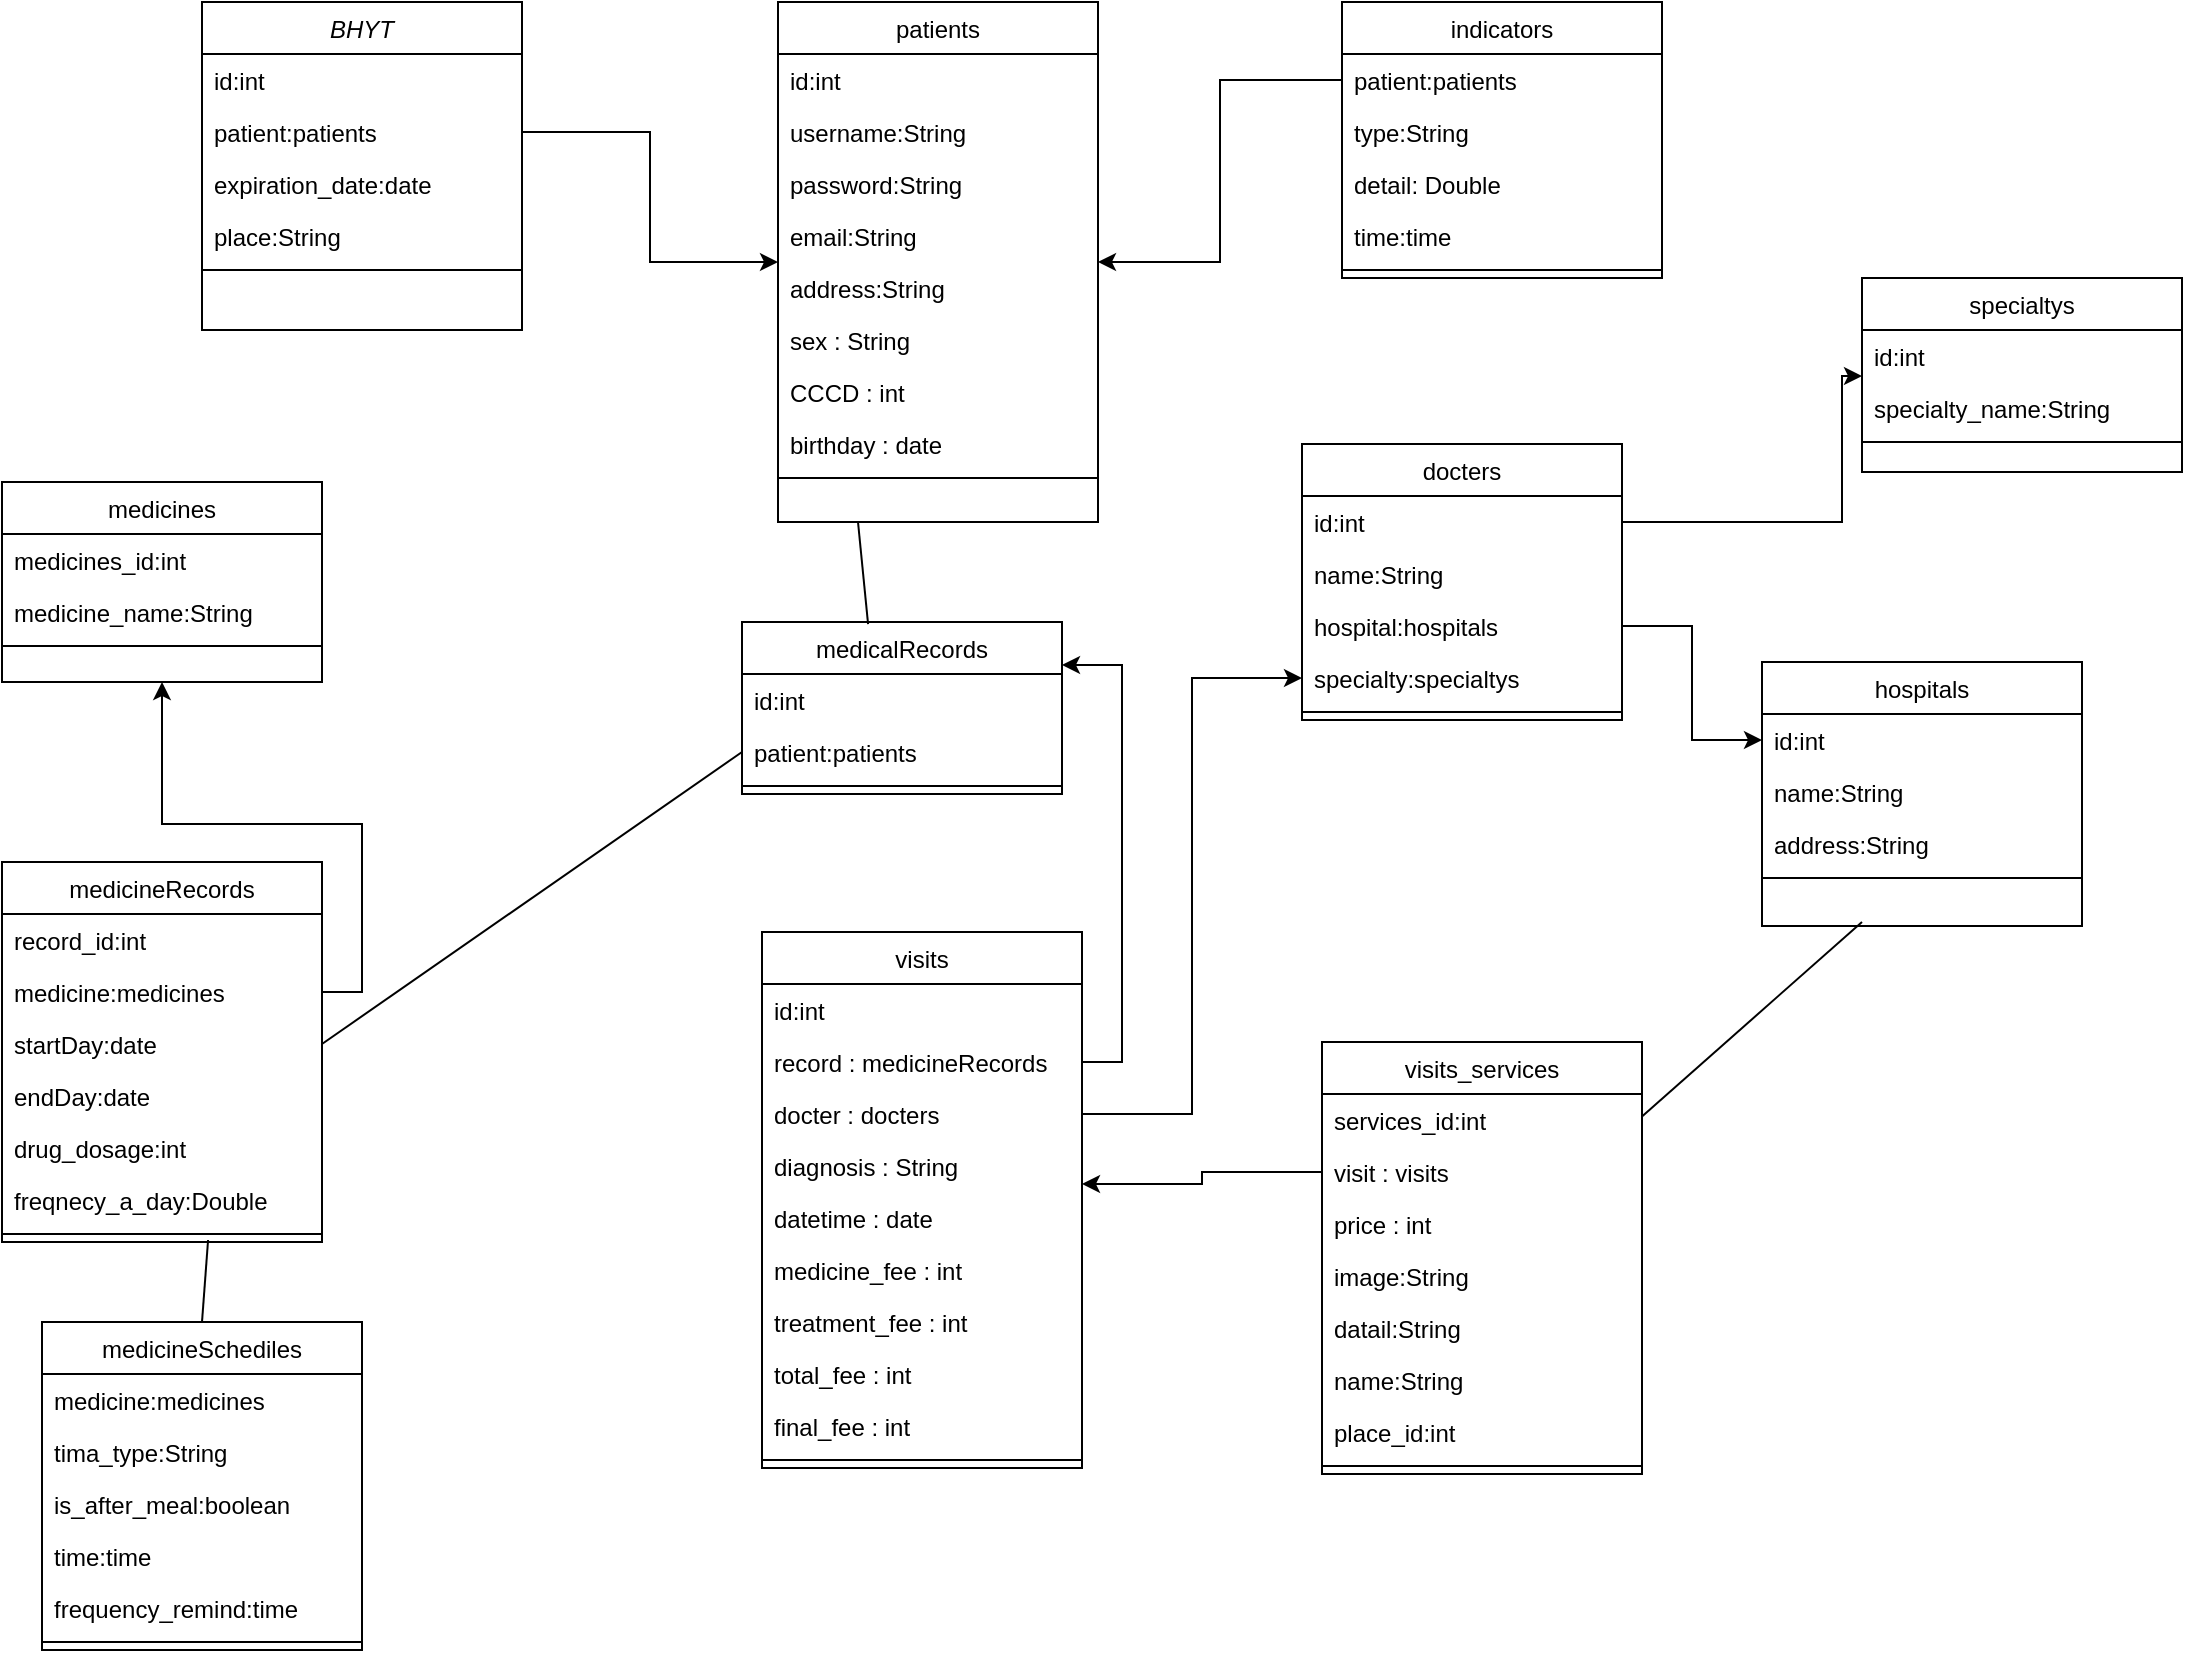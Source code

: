 <mxfile version="16.2.4" type="github">
  <diagram id="C5RBs43oDa-KdzZeNtuy" name="Page-1">
    <mxGraphModel dx="1422" dy="747" grid="1" gridSize="10" guides="1" tooltips="1" connect="1" arrows="1" fold="1" page="1" pageScale="1" pageWidth="827" pageHeight="1169" math="0" shadow="0">
      <root>
        <mxCell id="WIyWlLk6GJQsqaUBKTNV-0" />
        <mxCell id="WIyWlLk6GJQsqaUBKTNV-1" parent="WIyWlLk6GJQsqaUBKTNV-0" />
        <mxCell id="zkfFHV4jXpPFQw0GAbJ--0" value="BHYT" style="swimlane;fontStyle=2;align=center;verticalAlign=top;childLayout=stackLayout;horizontal=1;startSize=26;horizontalStack=0;resizeParent=1;resizeLast=0;collapsible=1;marginBottom=0;rounded=0;shadow=0;strokeWidth=1;" parent="WIyWlLk6GJQsqaUBKTNV-1" vertex="1">
          <mxGeometry x="220" y="120" width="160" height="164" as="geometry">
            <mxRectangle x="230" y="140" width="160" height="26" as="alternateBounds" />
          </mxGeometry>
        </mxCell>
        <mxCell id="zkfFHV4jXpPFQw0GAbJ--1" value="id:int&#xa;" style="text;align=left;verticalAlign=top;spacingLeft=4;spacingRight=4;overflow=hidden;rotatable=0;points=[[0,0.5],[1,0.5]];portConstraint=eastwest;" parent="zkfFHV4jXpPFQw0GAbJ--0" vertex="1">
          <mxGeometry y="26" width="160" height="26" as="geometry" />
        </mxCell>
        <mxCell id="zkfFHV4jXpPFQw0GAbJ--2" value="patient:patients" style="text;align=left;verticalAlign=top;spacingLeft=4;spacingRight=4;overflow=hidden;rotatable=0;points=[[0,0.5],[1,0.5]];portConstraint=eastwest;rounded=0;shadow=0;html=0;" parent="zkfFHV4jXpPFQw0GAbJ--0" vertex="1">
          <mxGeometry y="52" width="160" height="26" as="geometry" />
        </mxCell>
        <mxCell id="zkfFHV4jXpPFQw0GAbJ--3" value="expiration_date:date" style="text;align=left;verticalAlign=top;spacingLeft=4;spacingRight=4;overflow=hidden;rotatable=0;points=[[0,0.5],[1,0.5]];portConstraint=eastwest;rounded=0;shadow=0;html=0;" parent="zkfFHV4jXpPFQw0GAbJ--0" vertex="1">
          <mxGeometry y="78" width="160" height="26" as="geometry" />
        </mxCell>
        <mxCell id="OM--83nxWAdjc1BqshX6-1" value="place:String" style="text;align=left;verticalAlign=top;spacingLeft=4;spacingRight=4;overflow=hidden;rotatable=0;points=[[0,0.5],[1,0.5]];portConstraint=eastwest;rounded=0;shadow=0;html=0;" vertex="1" parent="zkfFHV4jXpPFQw0GAbJ--0">
          <mxGeometry y="104" width="160" height="26" as="geometry" />
        </mxCell>
        <mxCell id="zkfFHV4jXpPFQw0GAbJ--4" value="" style="line;html=1;strokeWidth=1;align=left;verticalAlign=middle;spacingTop=-1;spacingLeft=3;spacingRight=3;rotatable=0;labelPosition=right;points=[];portConstraint=eastwest;" parent="zkfFHV4jXpPFQw0GAbJ--0" vertex="1">
          <mxGeometry y="130" width="160" height="8" as="geometry" />
        </mxCell>
        <mxCell id="zkfFHV4jXpPFQw0GAbJ--6" value="medicines" style="swimlane;fontStyle=0;align=center;verticalAlign=top;childLayout=stackLayout;horizontal=1;startSize=26;horizontalStack=0;resizeParent=1;resizeLast=0;collapsible=1;marginBottom=0;rounded=0;shadow=0;strokeWidth=1;" parent="WIyWlLk6GJQsqaUBKTNV-1" vertex="1">
          <mxGeometry x="120" y="360" width="160" height="100" as="geometry">
            <mxRectangle x="130" y="380" width="160" height="26" as="alternateBounds" />
          </mxGeometry>
        </mxCell>
        <mxCell id="zkfFHV4jXpPFQw0GAbJ--7" value="medicines_id:int" style="text;align=left;verticalAlign=top;spacingLeft=4;spacingRight=4;overflow=hidden;rotatable=0;points=[[0,0.5],[1,0.5]];portConstraint=eastwest;" parent="zkfFHV4jXpPFQw0GAbJ--6" vertex="1">
          <mxGeometry y="26" width="160" height="26" as="geometry" />
        </mxCell>
        <mxCell id="zkfFHV4jXpPFQw0GAbJ--8" value="medicine_name:String" style="text;align=left;verticalAlign=top;spacingLeft=4;spacingRight=4;overflow=hidden;rotatable=0;points=[[0,0.5],[1,0.5]];portConstraint=eastwest;rounded=0;shadow=0;html=0;" parent="zkfFHV4jXpPFQw0GAbJ--6" vertex="1">
          <mxGeometry y="52" width="160" height="26" as="geometry" />
        </mxCell>
        <mxCell id="zkfFHV4jXpPFQw0GAbJ--9" value="" style="line;html=1;strokeWidth=1;align=left;verticalAlign=middle;spacingTop=-1;spacingLeft=3;spacingRight=3;rotatable=0;labelPosition=right;points=[];portConstraint=eastwest;" parent="zkfFHV4jXpPFQw0GAbJ--6" vertex="1">
          <mxGeometry y="78" width="160" height="8" as="geometry" />
        </mxCell>
        <mxCell id="zkfFHV4jXpPFQw0GAbJ--13" value="medicalRecords" style="swimlane;fontStyle=0;align=center;verticalAlign=top;childLayout=stackLayout;horizontal=1;startSize=26;horizontalStack=0;resizeParent=1;resizeLast=0;collapsible=1;marginBottom=0;rounded=0;shadow=0;strokeWidth=1;" parent="WIyWlLk6GJQsqaUBKTNV-1" vertex="1">
          <mxGeometry x="490" y="430" width="160" height="86" as="geometry">
            <mxRectangle x="340" y="380" width="170" height="26" as="alternateBounds" />
          </mxGeometry>
        </mxCell>
        <mxCell id="zkfFHV4jXpPFQw0GAbJ--14" value="id:int" style="text;align=left;verticalAlign=top;spacingLeft=4;spacingRight=4;overflow=hidden;rotatable=0;points=[[0,0.5],[1,0.5]];portConstraint=eastwest;" parent="zkfFHV4jXpPFQw0GAbJ--13" vertex="1">
          <mxGeometry y="26" width="160" height="26" as="geometry" />
        </mxCell>
        <mxCell id="OM--83nxWAdjc1BqshX6-21" value="patient:patients" style="text;align=left;verticalAlign=top;spacingLeft=4;spacingRight=4;overflow=hidden;rotatable=0;points=[[0,0.5],[1,0.5]];portConstraint=eastwest;" vertex="1" parent="zkfFHV4jXpPFQw0GAbJ--13">
          <mxGeometry y="52" width="160" height="26" as="geometry" />
        </mxCell>
        <mxCell id="zkfFHV4jXpPFQw0GAbJ--15" value="" style="line;html=1;strokeWidth=1;align=left;verticalAlign=middle;spacingTop=-1;spacingLeft=3;spacingRight=3;rotatable=0;labelPosition=right;points=[];portConstraint=eastwest;" parent="zkfFHV4jXpPFQw0GAbJ--13" vertex="1">
          <mxGeometry y="78" width="160" height="8" as="geometry" />
        </mxCell>
        <mxCell id="zkfFHV4jXpPFQw0GAbJ--17" value="patients" style="swimlane;fontStyle=0;align=center;verticalAlign=top;childLayout=stackLayout;horizontal=1;startSize=26;horizontalStack=0;resizeParent=1;resizeLast=0;collapsible=1;marginBottom=0;rounded=0;shadow=0;strokeWidth=1;" parent="WIyWlLk6GJQsqaUBKTNV-1" vertex="1">
          <mxGeometry x="508" y="120" width="160" height="260" as="geometry">
            <mxRectangle x="550" y="140" width="160" height="26" as="alternateBounds" />
          </mxGeometry>
        </mxCell>
        <mxCell id="zkfFHV4jXpPFQw0GAbJ--18" value="id:int" style="text;align=left;verticalAlign=top;spacingLeft=4;spacingRight=4;overflow=hidden;rotatable=0;points=[[0,0.5],[1,0.5]];portConstraint=eastwest;" parent="zkfFHV4jXpPFQw0GAbJ--17" vertex="1">
          <mxGeometry y="26" width="160" height="26" as="geometry" />
        </mxCell>
        <mxCell id="zkfFHV4jXpPFQw0GAbJ--19" value="username:String" style="text;align=left;verticalAlign=top;spacingLeft=4;spacingRight=4;overflow=hidden;rotatable=0;points=[[0,0.5],[1,0.5]];portConstraint=eastwest;rounded=0;shadow=0;html=0;" parent="zkfFHV4jXpPFQw0GAbJ--17" vertex="1">
          <mxGeometry y="52" width="160" height="26" as="geometry" />
        </mxCell>
        <mxCell id="zkfFHV4jXpPFQw0GAbJ--20" value="password:String" style="text;align=left;verticalAlign=top;spacingLeft=4;spacingRight=4;overflow=hidden;rotatable=0;points=[[0,0.5],[1,0.5]];portConstraint=eastwest;rounded=0;shadow=0;html=0;" parent="zkfFHV4jXpPFQw0GAbJ--17" vertex="1">
          <mxGeometry y="78" width="160" height="26" as="geometry" />
        </mxCell>
        <mxCell id="zkfFHV4jXpPFQw0GAbJ--21" value="email:String" style="text;align=left;verticalAlign=top;spacingLeft=4;spacingRight=4;overflow=hidden;rotatable=0;points=[[0,0.5],[1,0.5]];portConstraint=eastwest;rounded=0;shadow=0;html=0;" parent="zkfFHV4jXpPFQw0GAbJ--17" vertex="1">
          <mxGeometry y="104" width="160" height="26" as="geometry" />
        </mxCell>
        <mxCell id="zkfFHV4jXpPFQw0GAbJ--22" value="address:String" style="text;align=left;verticalAlign=top;spacingLeft=4;spacingRight=4;overflow=hidden;rotatable=0;points=[[0,0.5],[1,0.5]];portConstraint=eastwest;rounded=0;shadow=0;html=0;" parent="zkfFHV4jXpPFQw0GAbJ--17" vertex="1">
          <mxGeometry y="130" width="160" height="26" as="geometry" />
        </mxCell>
        <mxCell id="OM--83nxWAdjc1BqshX6-18" value="sex : String" style="text;align=left;verticalAlign=top;spacingLeft=4;spacingRight=4;overflow=hidden;rotatable=0;points=[[0,0.5],[1,0.5]];portConstraint=eastwest;rounded=0;shadow=0;html=0;" vertex="1" parent="zkfFHV4jXpPFQw0GAbJ--17">
          <mxGeometry y="156" width="160" height="26" as="geometry" />
        </mxCell>
        <mxCell id="OM--83nxWAdjc1BqshX6-19" value="CCCD : int" style="text;align=left;verticalAlign=top;spacingLeft=4;spacingRight=4;overflow=hidden;rotatable=0;points=[[0,0.5],[1,0.5]];portConstraint=eastwest;rounded=0;shadow=0;html=0;" vertex="1" parent="zkfFHV4jXpPFQw0GAbJ--17">
          <mxGeometry y="182" width="160" height="26" as="geometry" />
        </mxCell>
        <mxCell id="OM--83nxWAdjc1BqshX6-20" value="birthday : date" style="text;align=left;verticalAlign=top;spacingLeft=4;spacingRight=4;overflow=hidden;rotatable=0;points=[[0,0.5],[1,0.5]];portConstraint=eastwest;rounded=0;shadow=0;html=0;" vertex="1" parent="zkfFHV4jXpPFQw0GAbJ--17">
          <mxGeometry y="208" width="160" height="26" as="geometry" />
        </mxCell>
        <mxCell id="zkfFHV4jXpPFQw0GAbJ--23" value="" style="line;html=1;strokeWidth=1;align=left;verticalAlign=middle;spacingTop=-1;spacingLeft=3;spacingRight=3;rotatable=0;labelPosition=right;points=[];portConstraint=eastwest;" parent="zkfFHV4jXpPFQw0GAbJ--17" vertex="1">
          <mxGeometry y="234" width="160" height="8" as="geometry" />
        </mxCell>
        <mxCell id="OM--83nxWAdjc1BqshX6-4" value="medicineRecords" style="swimlane;fontStyle=0;align=center;verticalAlign=top;childLayout=stackLayout;horizontal=1;startSize=26;horizontalStack=0;resizeParent=1;resizeLast=0;collapsible=1;marginBottom=0;rounded=0;shadow=0;strokeWidth=1;" vertex="1" parent="WIyWlLk6GJQsqaUBKTNV-1">
          <mxGeometry x="120" y="550" width="160" height="190" as="geometry">
            <mxRectangle x="340" y="380" width="170" height="26" as="alternateBounds" />
          </mxGeometry>
        </mxCell>
        <mxCell id="OM--83nxWAdjc1BqshX6-5" value="record_id:int" style="text;align=left;verticalAlign=top;spacingLeft=4;spacingRight=4;overflow=hidden;rotatable=0;points=[[0,0.5],[1,0.5]];portConstraint=eastwest;" vertex="1" parent="OM--83nxWAdjc1BqshX6-4">
          <mxGeometry y="26" width="160" height="26" as="geometry" />
        </mxCell>
        <mxCell id="OM--83nxWAdjc1BqshX6-13" value="medicine:medicines" style="text;align=left;verticalAlign=top;spacingLeft=4;spacingRight=4;overflow=hidden;rotatable=0;points=[[0,0.5],[1,0.5]];portConstraint=eastwest;" vertex="1" parent="OM--83nxWAdjc1BqshX6-4">
          <mxGeometry y="52" width="160" height="26" as="geometry" />
        </mxCell>
        <mxCell id="OM--83nxWAdjc1BqshX6-14" value="startDay:date" style="text;align=left;verticalAlign=top;spacingLeft=4;spacingRight=4;overflow=hidden;rotatable=0;points=[[0,0.5],[1,0.5]];portConstraint=eastwest;" vertex="1" parent="OM--83nxWAdjc1BqshX6-4">
          <mxGeometry y="78" width="160" height="26" as="geometry" />
        </mxCell>
        <mxCell id="OM--83nxWAdjc1BqshX6-15" value="endDay:date&#xa;" style="text;align=left;verticalAlign=top;spacingLeft=4;spacingRight=4;overflow=hidden;rotatable=0;points=[[0,0.5],[1,0.5]];portConstraint=eastwest;" vertex="1" parent="OM--83nxWAdjc1BqshX6-4">
          <mxGeometry y="104" width="160" height="26" as="geometry" />
        </mxCell>
        <mxCell id="OM--83nxWAdjc1BqshX6-16" value="drug_dosage:int" style="text;align=left;verticalAlign=top;spacingLeft=4;spacingRight=4;overflow=hidden;rotatable=0;points=[[0,0.5],[1,0.5]];portConstraint=eastwest;" vertex="1" parent="OM--83nxWAdjc1BqshX6-4">
          <mxGeometry y="130" width="160" height="26" as="geometry" />
        </mxCell>
        <mxCell id="OM--83nxWAdjc1BqshX6-17" value="freqnecy_a_day:Double" style="text;align=left;verticalAlign=top;spacingLeft=4;spacingRight=4;overflow=hidden;rotatable=0;points=[[0,0.5],[1,0.5]];portConstraint=eastwest;" vertex="1" parent="OM--83nxWAdjc1BqshX6-4">
          <mxGeometry y="156" width="160" height="26" as="geometry" />
        </mxCell>
        <mxCell id="OM--83nxWAdjc1BqshX6-6" value="" style="line;html=1;strokeWidth=1;align=left;verticalAlign=middle;spacingTop=-1;spacingLeft=3;spacingRight=3;rotatable=0;labelPosition=right;points=[];portConstraint=eastwest;" vertex="1" parent="OM--83nxWAdjc1BqshX6-4">
          <mxGeometry y="182" width="160" height="8" as="geometry" />
        </mxCell>
        <mxCell id="OM--83nxWAdjc1BqshX6-7" value="medicineSchediles" style="swimlane;fontStyle=0;align=center;verticalAlign=top;childLayout=stackLayout;horizontal=1;startSize=26;horizontalStack=0;resizeParent=1;resizeLast=0;collapsible=1;marginBottom=0;rounded=0;shadow=0;strokeWidth=1;" vertex="1" parent="WIyWlLk6GJQsqaUBKTNV-1">
          <mxGeometry x="140" y="780" width="160" height="164" as="geometry">
            <mxRectangle x="340" y="380" width="170" height="26" as="alternateBounds" />
          </mxGeometry>
        </mxCell>
        <mxCell id="OM--83nxWAdjc1BqshX6-8" value="medicine:medicines" style="text;align=left;verticalAlign=top;spacingLeft=4;spacingRight=4;overflow=hidden;rotatable=0;points=[[0,0.5],[1,0.5]];portConstraint=eastwest;" vertex="1" parent="OM--83nxWAdjc1BqshX6-7">
          <mxGeometry y="26" width="160" height="26" as="geometry" />
        </mxCell>
        <mxCell id="OM--83nxWAdjc1BqshX6-31" value="tima_type:String" style="text;align=left;verticalAlign=top;spacingLeft=4;spacingRight=4;overflow=hidden;rotatable=0;points=[[0,0.5],[1,0.5]];portConstraint=eastwest;" vertex="1" parent="OM--83nxWAdjc1BqshX6-7">
          <mxGeometry y="52" width="160" height="26" as="geometry" />
        </mxCell>
        <mxCell id="OM--83nxWAdjc1BqshX6-32" value="is_after_meal:boolean" style="text;align=left;verticalAlign=top;spacingLeft=4;spacingRight=4;overflow=hidden;rotatable=0;points=[[0,0.5],[1,0.5]];portConstraint=eastwest;" vertex="1" parent="OM--83nxWAdjc1BqshX6-7">
          <mxGeometry y="78" width="160" height="26" as="geometry" />
        </mxCell>
        <mxCell id="OM--83nxWAdjc1BqshX6-33" value="time:time" style="text;align=left;verticalAlign=top;spacingLeft=4;spacingRight=4;overflow=hidden;rotatable=0;points=[[0,0.5],[1,0.5]];portConstraint=eastwest;" vertex="1" parent="OM--83nxWAdjc1BqshX6-7">
          <mxGeometry y="104" width="160" height="26" as="geometry" />
        </mxCell>
        <mxCell id="OM--83nxWAdjc1BqshX6-34" value="frequency_remind:time&#xa;" style="text;align=left;verticalAlign=top;spacingLeft=4;spacingRight=4;overflow=hidden;rotatable=0;points=[[0,0.5],[1,0.5]];portConstraint=eastwest;" vertex="1" parent="OM--83nxWAdjc1BqshX6-7">
          <mxGeometry y="130" width="160" height="26" as="geometry" />
        </mxCell>
        <mxCell id="OM--83nxWAdjc1BqshX6-9" value="" style="line;html=1;strokeWidth=1;align=left;verticalAlign=middle;spacingTop=-1;spacingLeft=3;spacingRight=3;rotatable=0;labelPosition=right;points=[];portConstraint=eastwest;" vertex="1" parent="OM--83nxWAdjc1BqshX6-7">
          <mxGeometry y="156" width="160" height="8" as="geometry" />
        </mxCell>
        <mxCell id="OM--83nxWAdjc1BqshX6-10" value="visits" style="swimlane;fontStyle=0;align=center;verticalAlign=top;childLayout=stackLayout;horizontal=1;startSize=26;horizontalStack=0;resizeParent=1;resizeLast=0;collapsible=1;marginBottom=0;rounded=0;shadow=0;strokeWidth=1;" vertex="1" parent="WIyWlLk6GJQsqaUBKTNV-1">
          <mxGeometry x="500" y="585" width="160" height="268" as="geometry">
            <mxRectangle x="340" y="380" width="170" height="26" as="alternateBounds" />
          </mxGeometry>
        </mxCell>
        <mxCell id="OM--83nxWAdjc1BqshX6-11" value="id:int" style="text;align=left;verticalAlign=top;spacingLeft=4;spacingRight=4;overflow=hidden;rotatable=0;points=[[0,0.5],[1,0.5]];portConstraint=eastwest;" vertex="1" parent="OM--83nxWAdjc1BqshX6-10">
          <mxGeometry y="26" width="160" height="26" as="geometry" />
        </mxCell>
        <mxCell id="OM--83nxWAdjc1BqshX6-22" value="record : medicineRecords" style="text;align=left;verticalAlign=top;spacingLeft=4;spacingRight=4;overflow=hidden;rotatable=0;points=[[0,0.5],[1,0.5]];portConstraint=eastwest;" vertex="1" parent="OM--83nxWAdjc1BqshX6-10">
          <mxGeometry y="52" width="160" height="26" as="geometry" />
        </mxCell>
        <mxCell id="OM--83nxWAdjc1BqshX6-23" value="docter : docters" style="text;align=left;verticalAlign=top;spacingLeft=4;spacingRight=4;overflow=hidden;rotatable=0;points=[[0,0.5],[1,0.5]];portConstraint=eastwest;" vertex="1" parent="OM--83nxWAdjc1BqshX6-10">
          <mxGeometry y="78" width="160" height="26" as="geometry" />
        </mxCell>
        <mxCell id="OM--83nxWAdjc1BqshX6-24" value="diagnosis : String" style="text;align=left;verticalAlign=top;spacingLeft=4;spacingRight=4;overflow=hidden;rotatable=0;points=[[0,0.5],[1,0.5]];portConstraint=eastwest;" vertex="1" parent="OM--83nxWAdjc1BqshX6-10">
          <mxGeometry y="104" width="160" height="26" as="geometry" />
        </mxCell>
        <mxCell id="OM--83nxWAdjc1BqshX6-25" value="datetime : date" style="text;align=left;verticalAlign=top;spacingLeft=4;spacingRight=4;overflow=hidden;rotatable=0;points=[[0,0.5],[1,0.5]];portConstraint=eastwest;" vertex="1" parent="OM--83nxWAdjc1BqshX6-10">
          <mxGeometry y="130" width="160" height="26" as="geometry" />
        </mxCell>
        <mxCell id="OM--83nxWAdjc1BqshX6-26" value="medicine_fee : int" style="text;align=left;verticalAlign=top;spacingLeft=4;spacingRight=4;overflow=hidden;rotatable=0;points=[[0,0.5],[1,0.5]];portConstraint=eastwest;" vertex="1" parent="OM--83nxWAdjc1BqshX6-10">
          <mxGeometry y="156" width="160" height="26" as="geometry" />
        </mxCell>
        <mxCell id="OM--83nxWAdjc1BqshX6-28" value="treatment_fee : int" style="text;align=left;verticalAlign=top;spacingLeft=4;spacingRight=4;overflow=hidden;rotatable=0;points=[[0,0.5],[1,0.5]];portConstraint=eastwest;" vertex="1" parent="OM--83nxWAdjc1BqshX6-10">
          <mxGeometry y="182" width="160" height="26" as="geometry" />
        </mxCell>
        <mxCell id="OM--83nxWAdjc1BqshX6-27" value="total_fee : int" style="text;align=left;verticalAlign=top;spacingLeft=4;spacingRight=4;overflow=hidden;rotatable=0;points=[[0,0.5],[1,0.5]];portConstraint=eastwest;" vertex="1" parent="OM--83nxWAdjc1BqshX6-10">
          <mxGeometry y="208" width="160" height="26" as="geometry" />
        </mxCell>
        <mxCell id="OM--83nxWAdjc1BqshX6-29" value="final_fee : int" style="text;align=left;verticalAlign=top;spacingLeft=4;spacingRight=4;overflow=hidden;rotatable=0;points=[[0,0.5],[1,0.5]];portConstraint=eastwest;" vertex="1" parent="OM--83nxWAdjc1BqshX6-10">
          <mxGeometry y="234" width="160" height="26" as="geometry" />
        </mxCell>
        <mxCell id="OM--83nxWAdjc1BqshX6-12" value="" style="line;html=1;strokeWidth=1;align=left;verticalAlign=middle;spacingTop=-1;spacingLeft=3;spacingRight=3;rotatable=0;labelPosition=right;points=[];portConstraint=eastwest;" vertex="1" parent="OM--83nxWAdjc1BqshX6-10">
          <mxGeometry y="260" width="160" height="8" as="geometry" />
        </mxCell>
        <mxCell id="OM--83nxWAdjc1BqshX6-35" value="indicators" style="swimlane;fontStyle=0;align=center;verticalAlign=top;childLayout=stackLayout;horizontal=1;startSize=26;horizontalStack=0;resizeParent=1;resizeLast=0;collapsible=1;marginBottom=0;rounded=0;shadow=0;strokeWidth=1;" vertex="1" parent="WIyWlLk6GJQsqaUBKTNV-1">
          <mxGeometry x="790" y="120" width="160" height="138" as="geometry">
            <mxRectangle x="340" y="380" width="170" height="26" as="alternateBounds" />
          </mxGeometry>
        </mxCell>
        <mxCell id="OM--83nxWAdjc1BqshX6-37" value="patient:patients" style="text;align=left;verticalAlign=top;spacingLeft=4;spacingRight=4;overflow=hidden;rotatable=0;points=[[0,0.5],[1,0.5]];portConstraint=eastwest;" vertex="1" parent="OM--83nxWAdjc1BqshX6-35">
          <mxGeometry y="26" width="160" height="26" as="geometry" />
        </mxCell>
        <mxCell id="OM--83nxWAdjc1BqshX6-39" value="type:String" style="text;align=left;verticalAlign=top;spacingLeft=4;spacingRight=4;overflow=hidden;rotatable=0;points=[[0,0.5],[1,0.5]];portConstraint=eastwest;" vertex="1" parent="OM--83nxWAdjc1BqshX6-35">
          <mxGeometry y="52" width="160" height="26" as="geometry" />
        </mxCell>
        <mxCell id="OM--83nxWAdjc1BqshX6-40" value="detail: Double" style="text;align=left;verticalAlign=top;spacingLeft=4;spacingRight=4;overflow=hidden;rotatable=0;points=[[0,0.5],[1,0.5]];portConstraint=eastwest;" vertex="1" parent="OM--83nxWAdjc1BqshX6-35">
          <mxGeometry y="78" width="160" height="26" as="geometry" />
        </mxCell>
        <mxCell id="OM--83nxWAdjc1BqshX6-41" value="time:time" style="text;align=left;verticalAlign=top;spacingLeft=4;spacingRight=4;overflow=hidden;rotatable=0;points=[[0,0.5],[1,0.5]];portConstraint=eastwest;" vertex="1" parent="OM--83nxWAdjc1BqshX6-35">
          <mxGeometry y="104" width="160" height="26" as="geometry" />
        </mxCell>
        <mxCell id="OM--83nxWAdjc1BqshX6-38" value="" style="line;html=1;strokeWidth=1;align=left;verticalAlign=middle;spacingTop=-1;spacingLeft=3;spacingRight=3;rotatable=0;labelPosition=right;points=[];portConstraint=eastwest;" vertex="1" parent="OM--83nxWAdjc1BqshX6-35">
          <mxGeometry y="130" width="160" height="8" as="geometry" />
        </mxCell>
        <mxCell id="OM--83nxWAdjc1BqshX6-48" value="specialtys" style="swimlane;fontStyle=0;align=center;verticalAlign=top;childLayout=stackLayout;horizontal=1;startSize=26;horizontalStack=0;resizeParent=1;resizeLast=0;collapsible=1;marginBottom=0;rounded=0;shadow=0;strokeWidth=1;" vertex="1" parent="WIyWlLk6GJQsqaUBKTNV-1">
          <mxGeometry x="1050" y="258" width="160" height="97" as="geometry">
            <mxRectangle x="340" y="380" width="170" height="26" as="alternateBounds" />
          </mxGeometry>
        </mxCell>
        <mxCell id="OM--83nxWAdjc1BqshX6-49" value="id:int" style="text;align=left;verticalAlign=top;spacingLeft=4;spacingRight=4;overflow=hidden;rotatable=0;points=[[0,0.5],[1,0.5]];portConstraint=eastwest;" vertex="1" parent="OM--83nxWAdjc1BqshX6-48">
          <mxGeometry y="26" width="160" height="26" as="geometry" />
        </mxCell>
        <mxCell id="OM--83nxWAdjc1BqshX6-50" value="specialty_name:String" style="text;align=left;verticalAlign=top;spacingLeft=4;spacingRight=4;overflow=hidden;rotatable=0;points=[[0,0.5],[1,0.5]];portConstraint=eastwest;" vertex="1" parent="OM--83nxWAdjc1BqshX6-48">
          <mxGeometry y="52" width="160" height="26" as="geometry" />
        </mxCell>
        <mxCell id="OM--83nxWAdjc1BqshX6-53" value="" style="line;html=1;strokeWidth=1;align=left;verticalAlign=middle;spacingTop=-1;spacingLeft=3;spacingRight=3;rotatable=0;labelPosition=right;points=[];portConstraint=eastwest;" vertex="1" parent="OM--83nxWAdjc1BqshX6-48">
          <mxGeometry y="78" width="160" height="8" as="geometry" />
        </mxCell>
        <mxCell id="OM--83nxWAdjc1BqshX6-54" value="docters" style="swimlane;fontStyle=0;align=center;verticalAlign=top;childLayout=stackLayout;horizontal=1;startSize=26;horizontalStack=0;resizeParent=1;resizeLast=0;collapsible=1;marginBottom=0;rounded=0;shadow=0;strokeWidth=1;" vertex="1" parent="WIyWlLk6GJQsqaUBKTNV-1">
          <mxGeometry x="770" y="341" width="160" height="138" as="geometry">
            <mxRectangle x="340" y="380" width="170" height="26" as="alternateBounds" />
          </mxGeometry>
        </mxCell>
        <mxCell id="OM--83nxWAdjc1BqshX6-55" value="id:int" style="text;align=left;verticalAlign=top;spacingLeft=4;spacingRight=4;overflow=hidden;rotatable=0;points=[[0,0.5],[1,0.5]];portConstraint=eastwest;" vertex="1" parent="OM--83nxWAdjc1BqshX6-54">
          <mxGeometry y="26" width="160" height="26" as="geometry" />
        </mxCell>
        <mxCell id="OM--83nxWAdjc1BqshX6-56" value="name:String" style="text;align=left;verticalAlign=top;spacingLeft=4;spacingRight=4;overflow=hidden;rotatable=0;points=[[0,0.5],[1,0.5]];portConstraint=eastwest;" vertex="1" parent="OM--83nxWAdjc1BqshX6-54">
          <mxGeometry y="52" width="160" height="26" as="geometry" />
        </mxCell>
        <mxCell id="OM--83nxWAdjc1BqshX6-57" value="hospital:hospitals" style="text;align=left;verticalAlign=top;spacingLeft=4;spacingRight=4;overflow=hidden;rotatable=0;points=[[0,0.5],[1,0.5]];portConstraint=eastwest;" vertex="1" parent="OM--83nxWAdjc1BqshX6-54">
          <mxGeometry y="78" width="160" height="26" as="geometry" />
        </mxCell>
        <mxCell id="OM--83nxWAdjc1BqshX6-58" value="specialty:specialtys" style="text;align=left;verticalAlign=top;spacingLeft=4;spacingRight=4;overflow=hidden;rotatable=0;points=[[0,0.5],[1,0.5]];portConstraint=eastwest;" vertex="1" parent="OM--83nxWAdjc1BqshX6-54">
          <mxGeometry y="104" width="160" height="26" as="geometry" />
        </mxCell>
        <mxCell id="OM--83nxWAdjc1BqshX6-59" value="" style="line;html=1;strokeWidth=1;align=left;verticalAlign=middle;spacingTop=-1;spacingLeft=3;spacingRight=3;rotatable=0;labelPosition=right;points=[];portConstraint=eastwest;" vertex="1" parent="OM--83nxWAdjc1BqshX6-54">
          <mxGeometry y="130" width="160" height="8" as="geometry" />
        </mxCell>
        <mxCell id="OM--83nxWAdjc1BqshX6-60" value="hospitals" style="swimlane;fontStyle=0;align=center;verticalAlign=top;childLayout=stackLayout;horizontal=1;startSize=26;horizontalStack=0;resizeParent=1;resizeLast=0;collapsible=1;marginBottom=0;rounded=0;shadow=0;strokeWidth=1;" vertex="1" parent="WIyWlLk6GJQsqaUBKTNV-1">
          <mxGeometry x="1000" y="450" width="160" height="132" as="geometry">
            <mxRectangle x="340" y="380" width="170" height="26" as="alternateBounds" />
          </mxGeometry>
        </mxCell>
        <mxCell id="OM--83nxWAdjc1BqshX6-61" value="id:int" style="text;align=left;verticalAlign=top;spacingLeft=4;spacingRight=4;overflow=hidden;rotatable=0;points=[[0,0.5],[1,0.5]];portConstraint=eastwest;" vertex="1" parent="OM--83nxWAdjc1BqshX6-60">
          <mxGeometry y="26" width="160" height="26" as="geometry" />
        </mxCell>
        <mxCell id="OM--83nxWAdjc1BqshX6-62" value="name:String" style="text;align=left;verticalAlign=top;spacingLeft=4;spacingRight=4;overflow=hidden;rotatable=0;points=[[0,0.5],[1,0.5]];portConstraint=eastwest;" vertex="1" parent="OM--83nxWAdjc1BqshX6-60">
          <mxGeometry y="52" width="160" height="26" as="geometry" />
        </mxCell>
        <mxCell id="OM--83nxWAdjc1BqshX6-63" value="address:String" style="text;align=left;verticalAlign=top;spacingLeft=4;spacingRight=4;overflow=hidden;rotatable=0;points=[[0,0.5],[1,0.5]];portConstraint=eastwest;" vertex="1" parent="OM--83nxWAdjc1BqshX6-60">
          <mxGeometry y="78" width="160" height="26" as="geometry" />
        </mxCell>
        <mxCell id="OM--83nxWAdjc1BqshX6-65" value="" style="line;html=1;strokeWidth=1;align=left;verticalAlign=middle;spacingTop=-1;spacingLeft=3;spacingRight=3;rotatable=0;labelPosition=right;points=[];portConstraint=eastwest;" vertex="1" parent="OM--83nxWAdjc1BqshX6-60">
          <mxGeometry y="104" width="160" height="8" as="geometry" />
        </mxCell>
        <mxCell id="OM--83nxWAdjc1BqshX6-66" value="visits_services" style="swimlane;fontStyle=0;align=center;verticalAlign=top;childLayout=stackLayout;horizontal=1;startSize=26;horizontalStack=0;resizeParent=1;resizeLast=0;collapsible=1;marginBottom=0;rounded=0;shadow=0;strokeWidth=1;" vertex="1" parent="WIyWlLk6GJQsqaUBKTNV-1">
          <mxGeometry x="780" y="640" width="160" height="216" as="geometry">
            <mxRectangle x="340" y="380" width="170" height="26" as="alternateBounds" />
          </mxGeometry>
        </mxCell>
        <mxCell id="OM--83nxWAdjc1BqshX6-67" value="services_id:int" style="text;align=left;verticalAlign=top;spacingLeft=4;spacingRight=4;overflow=hidden;rotatable=0;points=[[0,0.5],[1,0.5]];portConstraint=eastwest;" vertex="1" parent="OM--83nxWAdjc1BqshX6-66">
          <mxGeometry y="26" width="160" height="26" as="geometry" />
        </mxCell>
        <mxCell id="OM--83nxWAdjc1BqshX6-68" value="visit : visits" style="text;align=left;verticalAlign=top;spacingLeft=4;spacingRight=4;overflow=hidden;rotatable=0;points=[[0,0.5],[1,0.5]];portConstraint=eastwest;" vertex="1" parent="OM--83nxWAdjc1BqshX6-66">
          <mxGeometry y="52" width="160" height="26" as="geometry" />
        </mxCell>
        <mxCell id="OM--83nxWAdjc1BqshX6-69" value="price : int" style="text;align=left;verticalAlign=top;spacingLeft=4;spacingRight=4;overflow=hidden;rotatable=0;points=[[0,0.5],[1,0.5]];portConstraint=eastwest;" vertex="1" parent="OM--83nxWAdjc1BqshX6-66">
          <mxGeometry y="78" width="160" height="26" as="geometry" />
        </mxCell>
        <mxCell id="OM--83nxWAdjc1BqshX6-70" value="image:String" style="text;align=left;verticalAlign=top;spacingLeft=4;spacingRight=4;overflow=hidden;rotatable=0;points=[[0,0.5],[1,0.5]];portConstraint=eastwest;" vertex="1" parent="OM--83nxWAdjc1BqshX6-66">
          <mxGeometry y="104" width="160" height="26" as="geometry" />
        </mxCell>
        <mxCell id="OM--83nxWAdjc1BqshX6-72" value="datail:String" style="text;align=left;verticalAlign=top;spacingLeft=4;spacingRight=4;overflow=hidden;rotatable=0;points=[[0,0.5],[1,0.5]];portConstraint=eastwest;" vertex="1" parent="OM--83nxWAdjc1BqshX6-66">
          <mxGeometry y="130" width="160" height="26" as="geometry" />
        </mxCell>
        <mxCell id="OM--83nxWAdjc1BqshX6-73" value="name:String" style="text;align=left;verticalAlign=top;spacingLeft=4;spacingRight=4;overflow=hidden;rotatable=0;points=[[0,0.5],[1,0.5]];portConstraint=eastwest;" vertex="1" parent="OM--83nxWAdjc1BqshX6-66">
          <mxGeometry y="156" width="160" height="26" as="geometry" />
        </mxCell>
        <mxCell id="OM--83nxWAdjc1BqshX6-74" value="place_id:int" style="text;align=left;verticalAlign=top;spacingLeft=4;spacingRight=4;overflow=hidden;rotatable=0;points=[[0,0.5],[1,0.5]];portConstraint=eastwest;" vertex="1" parent="OM--83nxWAdjc1BqshX6-66">
          <mxGeometry y="182" width="160" height="26" as="geometry" />
        </mxCell>
        <mxCell id="OM--83nxWAdjc1BqshX6-71" value="" style="line;html=1;strokeWidth=1;align=left;verticalAlign=middle;spacingTop=-1;spacingLeft=3;spacingRight=3;rotatable=0;labelPosition=right;points=[];portConstraint=eastwest;" vertex="1" parent="OM--83nxWAdjc1BqshX6-66">
          <mxGeometry y="208" width="160" height="8" as="geometry" />
        </mxCell>
        <mxCell id="OM--83nxWAdjc1BqshX6-76" value="" style="endArrow=none;html=1;rounded=0;entryX=0.5;entryY=0;entryDx=0;entryDy=0;exitX=0.644;exitY=0.875;exitDx=0;exitDy=0;exitPerimeter=0;" edge="1" parent="WIyWlLk6GJQsqaUBKTNV-1" source="OM--83nxWAdjc1BqshX6-6" target="OM--83nxWAdjc1BqshX6-7">
          <mxGeometry width="50" height="50" relative="1" as="geometry">
            <mxPoint x="260" y="670" as="sourcePoint" />
            <mxPoint x="310" y="620" as="targetPoint" />
          </mxGeometry>
        </mxCell>
        <mxCell id="OM--83nxWAdjc1BqshX6-77" value="" style="endArrow=none;html=1;rounded=0;entryX=0;entryY=0.5;entryDx=0;entryDy=0;exitX=1;exitY=0.5;exitDx=0;exitDy=0;" edge="1" parent="WIyWlLk6GJQsqaUBKTNV-1" source="OM--83nxWAdjc1BqshX6-14" target="OM--83nxWAdjc1BqshX6-21">
          <mxGeometry width="50" height="50" relative="1" as="geometry">
            <mxPoint x="260" y="700" as="sourcePoint" />
            <mxPoint x="310" y="650" as="targetPoint" />
          </mxGeometry>
        </mxCell>
        <mxCell id="OM--83nxWAdjc1BqshX6-79" value="" style="endArrow=none;html=1;rounded=0;entryX=0.25;entryY=1;entryDx=0;entryDy=0;exitX=0.394;exitY=0.012;exitDx=0;exitDy=0;exitPerimeter=0;" edge="1" parent="WIyWlLk6GJQsqaUBKTNV-1" source="zkfFHV4jXpPFQw0GAbJ--13" target="zkfFHV4jXpPFQw0GAbJ--17">
          <mxGeometry width="50" height="50" relative="1" as="geometry">
            <mxPoint x="470" y="460" as="sourcePoint" />
            <mxPoint x="520" y="410" as="targetPoint" />
          </mxGeometry>
        </mxCell>
        <mxCell id="OM--83nxWAdjc1BqshX6-82" value="" style="edgeStyle=orthogonalEdgeStyle;rounded=0;orthogonalLoop=1;jettySize=auto;html=1;" edge="1" parent="WIyWlLk6GJQsqaUBKTNV-1" source="OM--83nxWAdjc1BqshX6-57" target="OM--83nxWAdjc1BqshX6-61">
          <mxGeometry relative="1" as="geometry" />
        </mxCell>
        <mxCell id="OM--83nxWAdjc1BqshX6-84" style="edgeStyle=orthogonalEdgeStyle;rounded=0;orthogonalLoop=1;jettySize=auto;html=1;exitX=1;exitY=0.5;exitDx=0;exitDy=0;" edge="1" parent="WIyWlLk6GJQsqaUBKTNV-1" source="OM--83nxWAdjc1BqshX6-23" target="OM--83nxWAdjc1BqshX6-58">
          <mxGeometry relative="1" as="geometry" />
        </mxCell>
        <mxCell id="OM--83nxWAdjc1BqshX6-86" style="edgeStyle=orthogonalEdgeStyle;rounded=0;orthogonalLoop=1;jettySize=auto;html=1;exitX=1;exitY=0.5;exitDx=0;exitDy=0;entryX=1;entryY=0.25;entryDx=0;entryDy=0;" edge="1" parent="WIyWlLk6GJQsqaUBKTNV-1" source="OM--83nxWAdjc1BqshX6-22" target="zkfFHV4jXpPFQw0GAbJ--13">
          <mxGeometry relative="1" as="geometry" />
        </mxCell>
        <mxCell id="OM--83nxWAdjc1BqshX6-87" style="edgeStyle=orthogonalEdgeStyle;rounded=0;orthogonalLoop=1;jettySize=auto;html=1;exitX=1;exitY=0.5;exitDx=0;exitDy=0;" edge="1" parent="WIyWlLk6GJQsqaUBKTNV-1" source="zkfFHV4jXpPFQw0GAbJ--2" target="zkfFHV4jXpPFQw0GAbJ--17">
          <mxGeometry relative="1" as="geometry" />
        </mxCell>
        <mxCell id="OM--83nxWAdjc1BqshX6-88" style="edgeStyle=orthogonalEdgeStyle;rounded=0;orthogonalLoop=1;jettySize=auto;html=1;exitX=1;exitY=0.5;exitDx=0;exitDy=0;" edge="1" parent="WIyWlLk6GJQsqaUBKTNV-1" source="OM--83nxWAdjc1BqshX6-13" target="zkfFHV4jXpPFQw0GAbJ--6">
          <mxGeometry relative="1" as="geometry" />
        </mxCell>
        <mxCell id="OM--83nxWAdjc1BqshX6-91" style="edgeStyle=orthogonalEdgeStyle;rounded=0;orthogonalLoop=1;jettySize=auto;html=1;exitX=0;exitY=0.5;exitDx=0;exitDy=0;entryX=1;entryY=-0.154;entryDx=0;entryDy=0;entryPerimeter=0;" edge="1" parent="WIyWlLk6GJQsqaUBKTNV-1" source="OM--83nxWAdjc1BqshX6-68" target="OM--83nxWAdjc1BqshX6-25">
          <mxGeometry relative="1" as="geometry" />
        </mxCell>
        <mxCell id="OM--83nxWAdjc1BqshX6-92" style="edgeStyle=orthogonalEdgeStyle;rounded=0;orthogonalLoop=1;jettySize=auto;html=1;exitX=0;exitY=0.5;exitDx=0;exitDy=0;" edge="1" parent="WIyWlLk6GJQsqaUBKTNV-1" source="OM--83nxWAdjc1BqshX6-37" target="zkfFHV4jXpPFQw0GAbJ--17">
          <mxGeometry relative="1" as="geometry" />
        </mxCell>
        <mxCell id="OM--83nxWAdjc1BqshX6-93" value="" style="endArrow=none;html=1;rounded=0;" edge="1" parent="WIyWlLk6GJQsqaUBKTNV-1" source="OM--83nxWAdjc1BqshX6-66">
          <mxGeometry width="50" height="50" relative="1" as="geometry">
            <mxPoint x="610" y="560" as="sourcePoint" />
            <mxPoint x="1050" y="580" as="targetPoint" />
          </mxGeometry>
        </mxCell>
        <mxCell id="OM--83nxWAdjc1BqshX6-94" style="edgeStyle=orthogonalEdgeStyle;rounded=0;orthogonalLoop=1;jettySize=auto;html=1;exitX=1;exitY=0.5;exitDx=0;exitDy=0;" edge="1" parent="WIyWlLk6GJQsqaUBKTNV-1" source="OM--83nxWAdjc1BqshX6-58" target="OM--83nxWAdjc1BqshX6-48">
          <mxGeometry relative="1" as="geometry">
            <Array as="points">
              <mxPoint x="930" y="380" />
              <mxPoint x="1040" y="380" />
              <mxPoint x="1040" y="307" />
            </Array>
          </mxGeometry>
        </mxCell>
      </root>
    </mxGraphModel>
  </diagram>
</mxfile>

